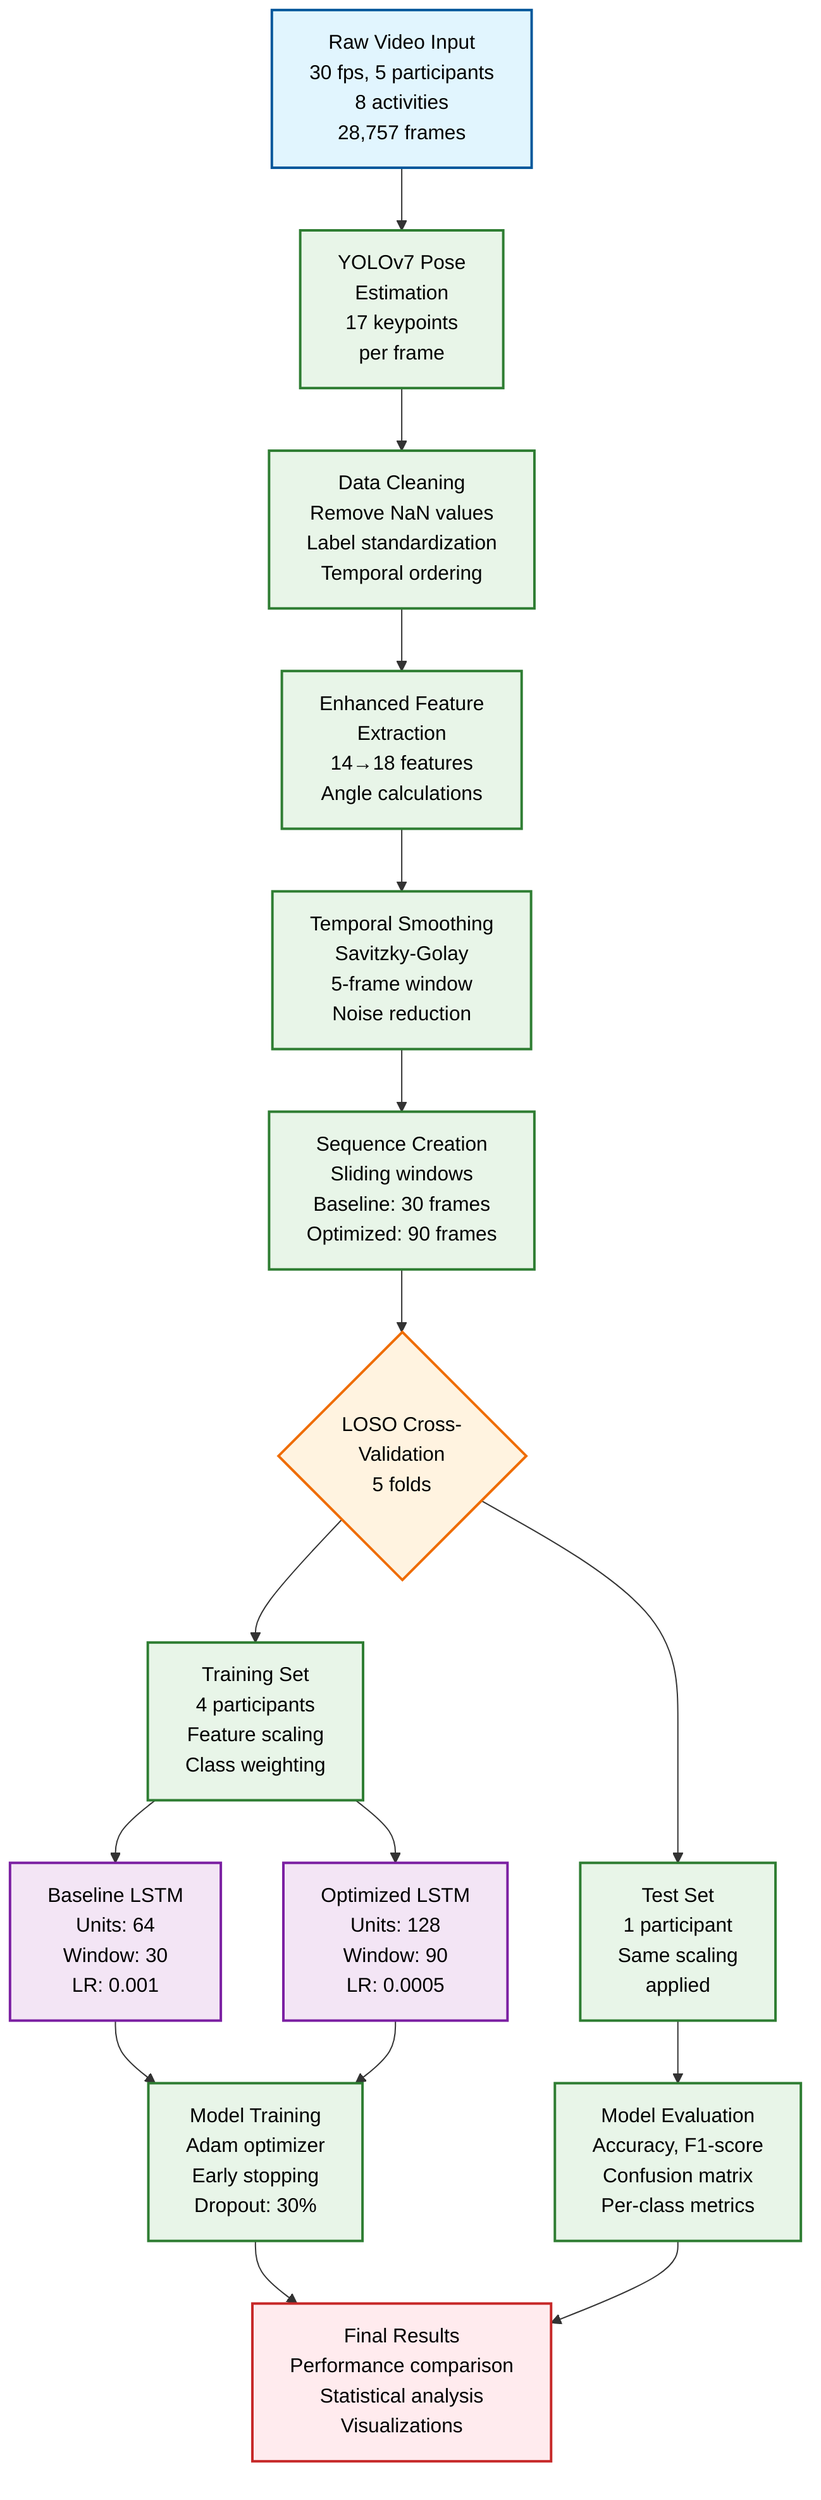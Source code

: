 flowchart TB
    %% Main Processing Pipeline
    A[Raw Video Input<br/>30 fps, 5 participants<br/>8 activities<br/>28,757 frames] --> B[YOLOv7 Pose<br/>Estimation<br/>17 keypoints<br/>per frame]
    B --> C[Data Cleaning<br/>Remove NaN values<br/>Label standardization<br/>Temporal ordering]
    C --> D[Enhanced Feature<br/>Extraction<br/>14→18 features<br/>Angle calculations]
    D --> E[Temporal Smoothing<br/>Savitzky-Golay<br/>5-frame window<br/>Noise reduction]
    
    %% Sequence Creation and Cross-Validation
    E --> F[Sequence Creation<br/>Sliding windows<br/>Baseline: 30 frames<br/>Optimized: 90 frames]
    F --> G{LOSO Cross-<br/>Validation<br/>5 folds}
    
    %% Training and Testing Split
    G --> H[Training Set<br/>4 participants<br/>Feature scaling<br/>Class weighting]
    G --> I[Test Set<br/>1 participant<br/>Same scaling<br/>applied]
    
    %% Model Training Branch
    H --> J[Baseline LSTM<br/>Units: 64<br/>Window: 30<br/>LR: 0.001]
    H --> K[Optimized LSTM<br/>Units: 128<br/>Window: 90<br/>LR: 0.0005]
    J --> L[Model Training<br/>Adam optimizer<br/>Early stopping<br/>Dropout: 30%]
    K --> L
    
    %% Evaluation Branch
    I --> M[Model Evaluation<br/>Accuracy, F1-score<br/>Confusion matrix<br/>Per-class metrics]
    
    %% Final Results
    L --> N[Final Results<br/>Performance comparison<br/>Statistical analysis<br/>Visualizations]
    M --> N
    
    %% Styling
    classDef inputStyle fill:#e1f5fe,stroke:#01579b,stroke-width:2px,color:#000
    classDef processStyle fill:#e8f5e8,stroke:#2e7d32,stroke-width:2px,color:#000
    classDef decisionStyle fill:#fff3e0,stroke:#ef6c00,stroke-width:2px,color:#000
    classDef modelStyle fill:#f3e5f5,stroke:#7b1fa2,stroke-width:2px,color:#000
    classDef resultStyle fill:#ffebee,stroke:#c62828,stroke-width:2px,color:#000
    
    class A inputStyle
    class B,C,D,E,F,H,I,L,M processStyle
    class G decisionStyle
    class J,K modelStyle
    class N resultStyle